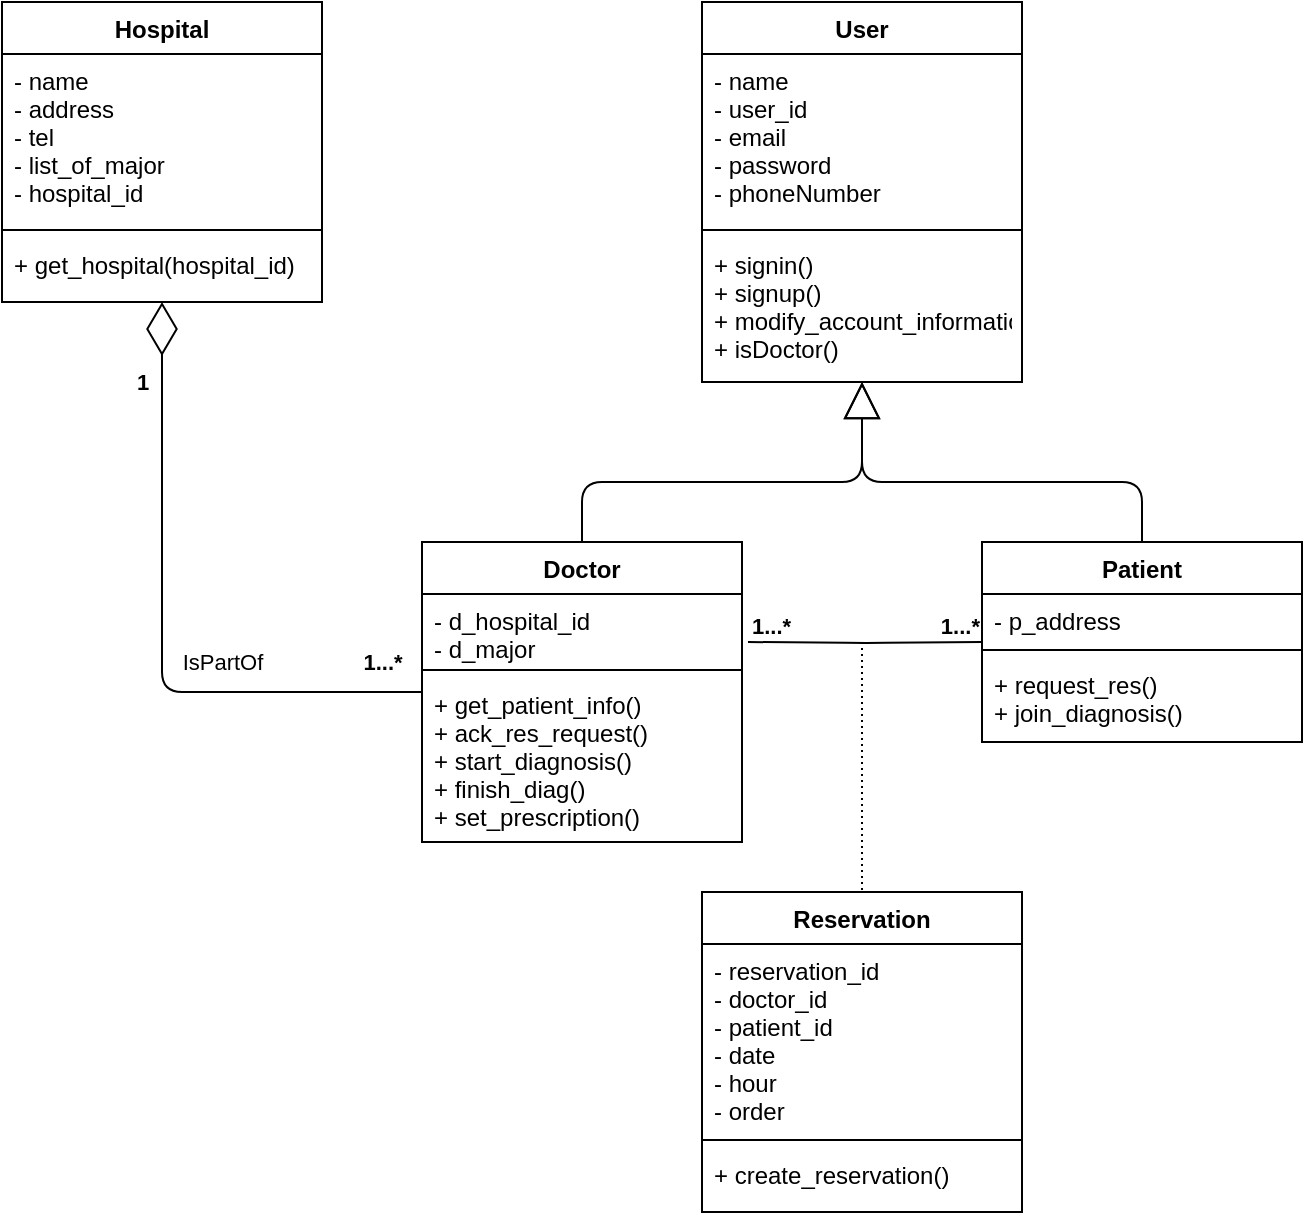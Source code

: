 <mxfile version="13.9.9" type="device"><diagram id="_bnlPfeBxQTaqrCW7t9-" name="페이지-1"><mxGraphModel dx="1086" dy="806" grid="1" gridSize="10" guides="1" tooltips="1" connect="1" arrows="1" fold="1" page="1" pageScale="1" pageWidth="827" pageHeight="1169" math="0" shadow="0"><root><mxCell id="0"/><mxCell id="1" parent="0"/><mxCell id="EM4bFKUFYYLUdEdKpcrR-1" value="Hospital" style="swimlane;fontStyle=1;align=center;verticalAlign=top;childLayout=stackLayout;horizontal=1;startSize=26;horizontalStack=0;resizeParent=1;resizeParentMax=0;resizeLast=0;collapsible=1;marginBottom=0;" vertex="1" parent="1"><mxGeometry x="90" y="140" width="160" height="150" as="geometry"/></mxCell><mxCell id="EM4bFKUFYYLUdEdKpcrR-2" value="- name&#10;- address&#10;- tel&#10;- list_of_major&#10;- hospital_id" style="text;strokeColor=none;fillColor=none;align=left;verticalAlign=top;spacingLeft=4;spacingRight=4;overflow=hidden;rotatable=0;points=[[0,0.5],[1,0.5]];portConstraint=eastwest;" vertex="1" parent="EM4bFKUFYYLUdEdKpcrR-1"><mxGeometry y="26" width="160" height="84" as="geometry"/></mxCell><mxCell id="EM4bFKUFYYLUdEdKpcrR-3" value="" style="line;strokeWidth=1;fillColor=none;align=left;verticalAlign=middle;spacingTop=-1;spacingLeft=3;spacingRight=3;rotatable=0;labelPosition=right;points=[];portConstraint=eastwest;" vertex="1" parent="EM4bFKUFYYLUdEdKpcrR-1"><mxGeometry y="110" width="160" height="8" as="geometry"/></mxCell><mxCell id="EM4bFKUFYYLUdEdKpcrR-4" value="+ get_hospital(hospital_id)" style="text;strokeColor=none;fillColor=none;align=left;verticalAlign=top;spacingLeft=4;spacingRight=4;overflow=hidden;rotatable=0;points=[[0,0.5],[1,0.5]];portConstraint=eastwest;" vertex="1" parent="EM4bFKUFYYLUdEdKpcrR-1"><mxGeometry y="118" width="160" height="32" as="geometry"/></mxCell><mxCell id="EM4bFKUFYYLUdEdKpcrR-5" value="User" style="swimlane;fontStyle=1;align=center;verticalAlign=top;childLayout=stackLayout;horizontal=1;startSize=26;horizontalStack=0;resizeParent=1;resizeParentMax=0;resizeLast=0;collapsible=1;marginBottom=0;" vertex="1" parent="1"><mxGeometry x="440" y="140" width="160" height="190" as="geometry"/></mxCell><mxCell id="EM4bFKUFYYLUdEdKpcrR-6" value="- name&#10;- user_id&#10;- email&#10;- password&#10;- phoneNumber" style="text;strokeColor=none;fillColor=none;align=left;verticalAlign=top;spacingLeft=4;spacingRight=4;overflow=hidden;rotatable=0;points=[[0,0.5],[1,0.5]];portConstraint=eastwest;" vertex="1" parent="EM4bFKUFYYLUdEdKpcrR-5"><mxGeometry y="26" width="160" height="84" as="geometry"/></mxCell><mxCell id="EM4bFKUFYYLUdEdKpcrR-7" value="" style="line;strokeWidth=1;fillColor=none;align=left;verticalAlign=middle;spacingTop=-1;spacingLeft=3;spacingRight=3;rotatable=0;labelPosition=right;points=[];portConstraint=eastwest;" vertex="1" parent="EM4bFKUFYYLUdEdKpcrR-5"><mxGeometry y="110" width="160" height="8" as="geometry"/></mxCell><mxCell id="EM4bFKUFYYLUdEdKpcrR-8" value="+ signin()&#10;+ signup()&#10;+ modify_account_information()&#10;+ isDoctor()&#10;" style="text;strokeColor=none;fillColor=none;align=left;verticalAlign=top;spacingLeft=4;spacingRight=4;overflow=hidden;rotatable=0;points=[[0,0.5],[1,0.5]];portConstraint=eastwest;" vertex="1" parent="EM4bFKUFYYLUdEdKpcrR-5"><mxGeometry y="118" width="160" height="72" as="geometry"/></mxCell><mxCell id="EM4bFKUFYYLUdEdKpcrR-9" value="Doctor" style="swimlane;fontStyle=1;align=center;verticalAlign=top;childLayout=stackLayout;horizontal=1;startSize=26;horizontalStack=0;resizeParent=1;resizeParentMax=0;resizeLast=0;collapsible=1;marginBottom=0;" vertex="1" parent="1"><mxGeometry x="300" y="410" width="160" height="150" as="geometry"/></mxCell><mxCell id="EM4bFKUFYYLUdEdKpcrR-10" value="- d_hospital_id&#10;- d_major" style="text;strokeColor=none;fillColor=none;align=left;verticalAlign=top;spacingLeft=4;spacingRight=4;overflow=hidden;rotatable=0;points=[[0,0.5],[1,0.5]];portConstraint=eastwest;" vertex="1" parent="EM4bFKUFYYLUdEdKpcrR-9"><mxGeometry y="26" width="160" height="34" as="geometry"/></mxCell><mxCell id="EM4bFKUFYYLUdEdKpcrR-11" value="" style="line;strokeWidth=1;fillColor=none;align=left;verticalAlign=middle;spacingTop=-1;spacingLeft=3;spacingRight=3;rotatable=0;labelPosition=right;points=[];portConstraint=eastwest;" vertex="1" parent="EM4bFKUFYYLUdEdKpcrR-9"><mxGeometry y="60" width="160" height="8" as="geometry"/></mxCell><mxCell id="EM4bFKUFYYLUdEdKpcrR-12" value="+ get_patient_info()&#10;+ ack_res_request()&#10;+ start_diagnosis()&#10;+ finish_diag()&#10;+ set_prescription()" style="text;strokeColor=none;fillColor=none;align=left;verticalAlign=top;spacingLeft=4;spacingRight=4;overflow=hidden;rotatable=0;points=[[0,0.5],[1,0.5]];portConstraint=eastwest;" vertex="1" parent="EM4bFKUFYYLUdEdKpcrR-9"><mxGeometry y="68" width="160" height="82" as="geometry"/></mxCell><mxCell id="EM4bFKUFYYLUdEdKpcrR-13" value="Patient" style="swimlane;fontStyle=1;align=center;verticalAlign=top;childLayout=stackLayout;horizontal=1;startSize=26;horizontalStack=0;resizeParent=1;resizeParentMax=0;resizeLast=0;collapsible=1;marginBottom=0;" vertex="1" parent="1"><mxGeometry x="580" y="410" width="160" height="100" as="geometry"/></mxCell><mxCell id="EM4bFKUFYYLUdEdKpcrR-14" value="- p_address" style="text;strokeColor=none;fillColor=none;align=left;verticalAlign=top;spacingLeft=4;spacingRight=4;overflow=hidden;rotatable=0;points=[[0,0.5],[1,0.5]];portConstraint=eastwest;" vertex="1" parent="EM4bFKUFYYLUdEdKpcrR-13"><mxGeometry y="26" width="160" height="24" as="geometry"/></mxCell><mxCell id="EM4bFKUFYYLUdEdKpcrR-15" value="" style="line;strokeWidth=1;fillColor=none;align=left;verticalAlign=middle;spacingTop=-1;spacingLeft=3;spacingRight=3;rotatable=0;labelPosition=right;points=[];portConstraint=eastwest;" vertex="1" parent="EM4bFKUFYYLUdEdKpcrR-13"><mxGeometry y="50" width="160" height="8" as="geometry"/></mxCell><mxCell id="EM4bFKUFYYLUdEdKpcrR-16" value="+ request_res()&#10;+ join_diagnosis()" style="text;strokeColor=none;fillColor=none;align=left;verticalAlign=top;spacingLeft=4;spacingRight=4;overflow=hidden;rotatable=0;points=[[0,0.5],[1,0.5]];portConstraint=eastwest;" vertex="1" parent="EM4bFKUFYYLUdEdKpcrR-13"><mxGeometry y="58" width="160" height="42" as="geometry"/></mxCell><mxCell id="EM4bFKUFYYLUdEdKpcrR-17" value="Reservation" style="swimlane;fontStyle=1;align=center;verticalAlign=top;childLayout=stackLayout;horizontal=1;startSize=26;horizontalStack=0;resizeParent=1;resizeParentMax=0;resizeLast=0;collapsible=1;marginBottom=0;" vertex="1" parent="1"><mxGeometry x="440" y="585" width="160" height="160" as="geometry"/></mxCell><mxCell id="EM4bFKUFYYLUdEdKpcrR-18" value="- reservation_id&#10;- doctor_id&#10;- patient_id&#10;- date&#10;- hour&#10;- order" style="text;strokeColor=none;fillColor=none;align=left;verticalAlign=top;spacingLeft=4;spacingRight=4;overflow=hidden;rotatable=0;points=[[0,0.5],[1,0.5]];portConstraint=eastwest;" vertex="1" parent="EM4bFKUFYYLUdEdKpcrR-17"><mxGeometry y="26" width="160" height="94" as="geometry"/></mxCell><mxCell id="EM4bFKUFYYLUdEdKpcrR-19" value="" style="line;strokeWidth=1;fillColor=none;align=left;verticalAlign=middle;spacingTop=-1;spacingLeft=3;spacingRight=3;rotatable=0;labelPosition=right;points=[];portConstraint=eastwest;" vertex="1" parent="EM4bFKUFYYLUdEdKpcrR-17"><mxGeometry y="120" width="160" height="8" as="geometry"/></mxCell><mxCell id="EM4bFKUFYYLUdEdKpcrR-20" value="+ create_reservation()" style="text;strokeColor=none;fillColor=none;align=left;verticalAlign=top;spacingLeft=4;spacingRight=4;overflow=hidden;rotatable=0;points=[[0,0.5],[1,0.5]];portConstraint=eastwest;" vertex="1" parent="EM4bFKUFYYLUdEdKpcrR-17"><mxGeometry y="128" width="160" height="32" as="geometry"/></mxCell><mxCell id="EM4bFKUFYYLUdEdKpcrR-21" value="" style="endArrow=none;html=1;edgeStyle=orthogonalEdgeStyle;" edge="1" parent="1" target="EM4bFKUFYYLUdEdKpcrR-13"><mxGeometry relative="1" as="geometry"><mxPoint x="463" y="460" as="sourcePoint"/><mxPoint x="640" y="520" as="targetPoint"/></mxGeometry></mxCell><mxCell id="EM4bFKUFYYLUdEdKpcrR-22" value="&lt;b&gt;1...*&lt;/b&gt;" style="edgeLabel;resizable=0;html=1;align=left;verticalAlign=bottom;" connectable="0" vertex="1" parent="EM4bFKUFYYLUdEdKpcrR-21"><mxGeometry x="-1" relative="1" as="geometry"/></mxCell><mxCell id="EM4bFKUFYYLUdEdKpcrR-23" value="&lt;b&gt;1...*&lt;/b&gt;" style="edgeLabel;resizable=0;html=1;align=right;verticalAlign=bottom;" connectable="0" vertex="1" parent="EM4bFKUFYYLUdEdKpcrR-21"><mxGeometry x="1" relative="1" as="geometry"/></mxCell><mxCell id="EM4bFKUFYYLUdEdKpcrR-25" value="" style="endArrow=diamondThin;endFill=0;endSize=24;html=1;" edge="1" parent="1" source="EM4bFKUFYYLUdEdKpcrR-9" target="EM4bFKUFYYLUdEdKpcrR-1"><mxGeometry width="160" relative="1" as="geometry"><mxPoint x="100" y="459.5" as="sourcePoint"/><mxPoint x="260" y="459.5" as="targetPoint"/><Array as="points"><mxPoint x="170" y="485"/></Array></mxGeometry></mxCell><mxCell id="EM4bFKUFYYLUdEdKpcrR-26" value="1" style="edgeLabel;html=1;align=center;verticalAlign=middle;resizable=0;points=[];fontStyle=1" vertex="1" connectable="0" parent="EM4bFKUFYYLUdEdKpcrR-25"><mxGeometry x="0.686" y="-2" relative="1" as="geometry"><mxPoint x="-12" y="-11" as="offset"/></mxGeometry></mxCell><mxCell id="EM4bFKUFYYLUdEdKpcrR-27" value="&lt;b&gt;1...*&lt;/b&gt;" style="edgeLabel;html=1;align=center;verticalAlign=middle;resizable=0;points=[];" vertex="1" connectable="0" parent="EM4bFKUFYYLUdEdKpcrR-25"><mxGeometry x="-0.859" y="-4" relative="1" as="geometry"><mxPoint x="3" y="-11" as="offset"/></mxGeometry></mxCell><mxCell id="EM4bFKUFYYLUdEdKpcrR-28" value="IsPartOf" style="edgeLabel;html=1;align=center;verticalAlign=middle;resizable=0;points=[];" vertex="1" connectable="0" parent="EM4bFKUFYYLUdEdKpcrR-25"><mxGeometry x="0.126" y="1" relative="1" as="geometry"><mxPoint x="31" y="38" as="offset"/></mxGeometry></mxCell><mxCell id="EM4bFKUFYYLUdEdKpcrR-29" value="" style="endArrow=none;html=1;rounded=0;dashed=1;dashPattern=1 2;entryX=0.5;entryY=0;entryDx=0;entryDy=0;" edge="1" parent="1" target="EM4bFKUFYYLUdEdKpcrR-17"><mxGeometry relative="1" as="geometry"><mxPoint x="520" y="460" as="sourcePoint"/><mxPoint x="640" y="520" as="targetPoint"/></mxGeometry></mxCell><mxCell id="EM4bFKUFYYLUdEdKpcrR-30" value="" style="resizable=0;html=1;align=right;verticalAlign=bottom;" connectable="0" vertex="1" parent="EM4bFKUFYYLUdEdKpcrR-29"><mxGeometry x="1" relative="1" as="geometry"/></mxCell><mxCell id="EM4bFKUFYYLUdEdKpcrR-32" value="" style="endArrow=block;endSize=16;endFill=0;html=1;exitX=0.5;exitY=0;exitDx=0;exitDy=0;" edge="1" parent="1" source="EM4bFKUFYYLUdEdKpcrR-9" target="EM4bFKUFYYLUdEdKpcrR-5"><mxGeometry x="-1" y="179" width="160" relative="1" as="geometry"><mxPoint x="430" y="380" as="sourcePoint"/><mxPoint x="590" y="380" as="targetPoint"/><Array as="points"><mxPoint x="380" y="380"/><mxPoint x="520" y="380"/></Array><mxPoint x="-80" y="19" as="offset"/></mxGeometry></mxCell><mxCell id="EM4bFKUFYYLUdEdKpcrR-33" value="" style="endArrow=block;endSize=16;endFill=0;html=1;" edge="1" parent="1" source="EM4bFKUFYYLUdEdKpcrR-13" target="EM4bFKUFYYLUdEdKpcrR-5"><mxGeometry x="-1" y="179" width="160" relative="1" as="geometry"><mxPoint x="390" y="420" as="sourcePoint"/><mxPoint x="454" y="340" as="targetPoint"/><mxPoint x="-80" y="19" as="offset"/><Array as="points"><mxPoint x="660" y="380"/><mxPoint x="520" y="380"/></Array></mxGeometry></mxCell></root></mxGraphModel></diagram></mxfile>